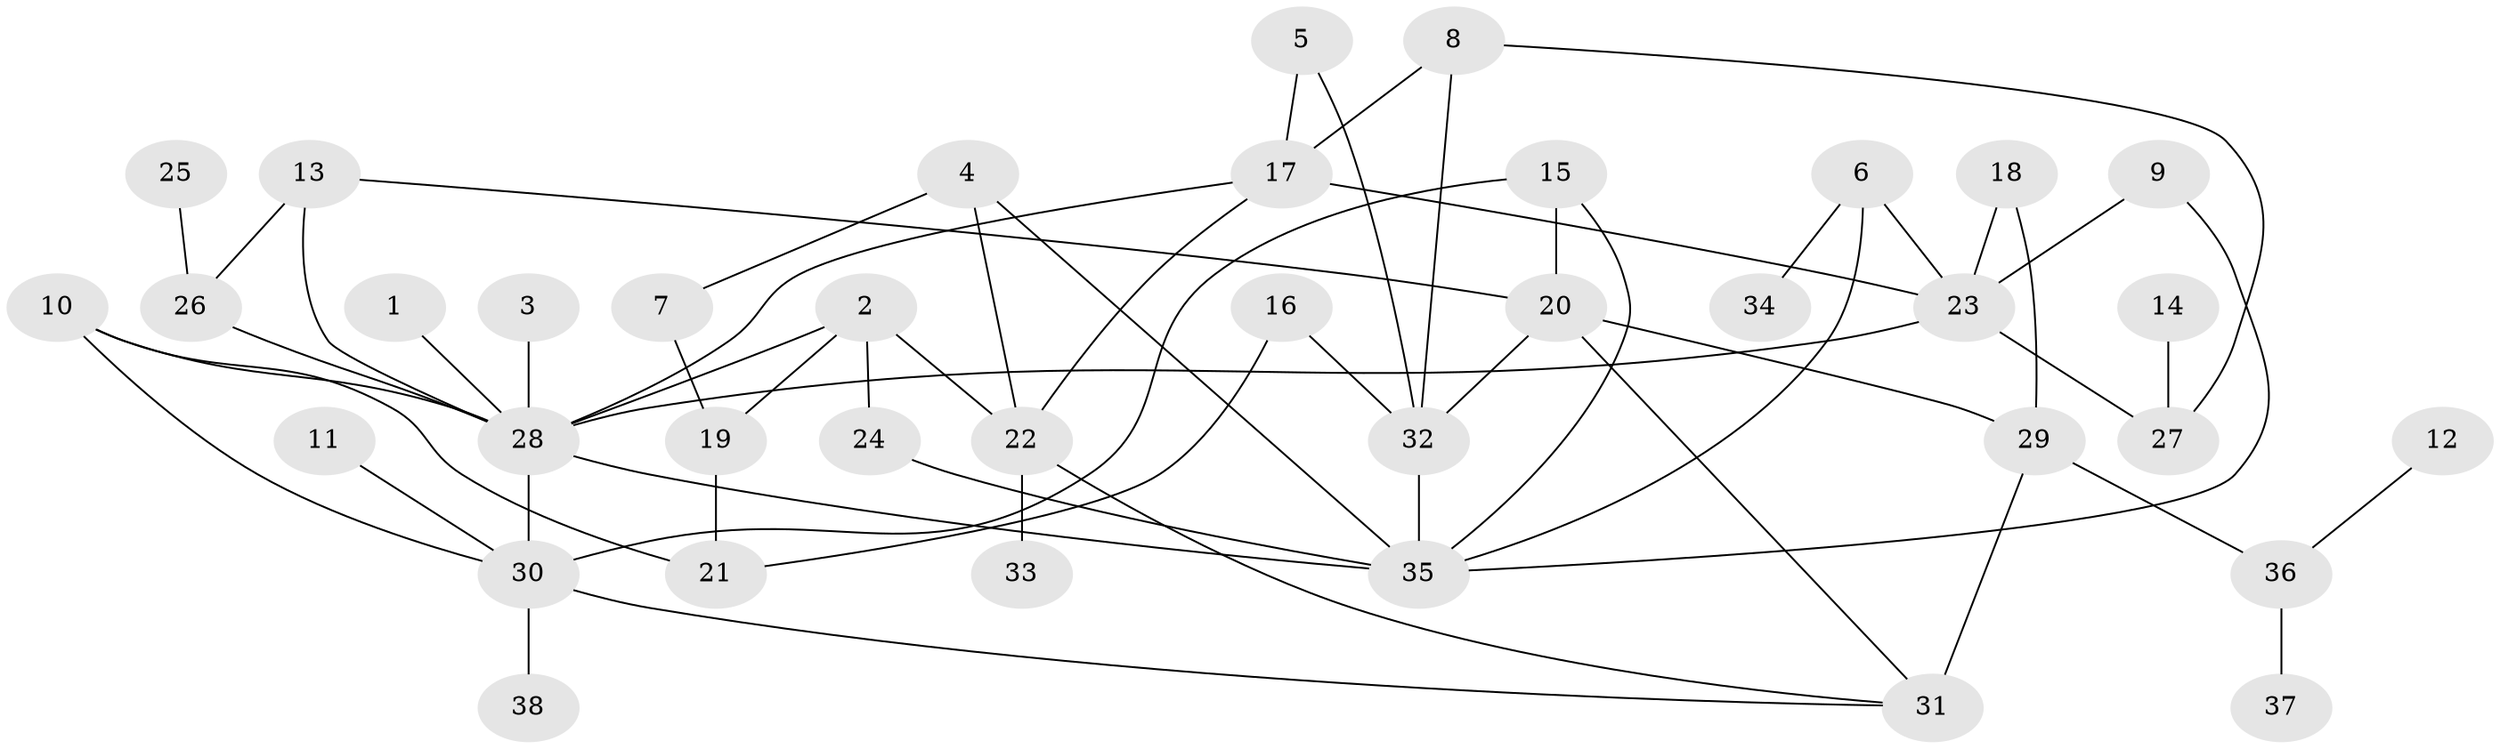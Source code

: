 // original degree distribution, {5: 0.06666666666666667, 2: 0.26666666666666666, 8: 0.013333333333333334, 1: 0.28, 4: 0.13333333333333333, 3: 0.21333333333333335, 6: 0.02666666666666667}
// Generated by graph-tools (version 1.1) at 2025/25/03/09/25 03:25:28]
// undirected, 38 vertices, 58 edges
graph export_dot {
graph [start="1"]
  node [color=gray90,style=filled];
  1;
  2;
  3;
  4;
  5;
  6;
  7;
  8;
  9;
  10;
  11;
  12;
  13;
  14;
  15;
  16;
  17;
  18;
  19;
  20;
  21;
  22;
  23;
  24;
  25;
  26;
  27;
  28;
  29;
  30;
  31;
  32;
  33;
  34;
  35;
  36;
  37;
  38;
  1 -- 28 [weight=1.0];
  2 -- 19 [weight=1.0];
  2 -- 22 [weight=1.0];
  2 -- 24 [weight=1.0];
  2 -- 28 [weight=1.0];
  3 -- 28 [weight=1.0];
  4 -- 7 [weight=1.0];
  4 -- 22 [weight=1.0];
  4 -- 35 [weight=1.0];
  5 -- 17 [weight=1.0];
  5 -- 32 [weight=1.0];
  6 -- 23 [weight=1.0];
  6 -- 34 [weight=1.0];
  6 -- 35 [weight=1.0];
  7 -- 19 [weight=1.0];
  8 -- 17 [weight=1.0];
  8 -- 27 [weight=1.0];
  8 -- 32 [weight=1.0];
  9 -- 23 [weight=1.0];
  9 -- 35 [weight=1.0];
  10 -- 21 [weight=1.0];
  10 -- 28 [weight=1.0];
  10 -- 30 [weight=1.0];
  11 -- 30 [weight=1.0];
  12 -- 36 [weight=1.0];
  13 -- 20 [weight=1.0];
  13 -- 26 [weight=1.0];
  13 -- 28 [weight=1.0];
  14 -- 27 [weight=1.0];
  15 -- 20 [weight=1.0];
  15 -- 30 [weight=1.0];
  15 -- 35 [weight=1.0];
  16 -- 21 [weight=1.0];
  16 -- 32 [weight=1.0];
  17 -- 22 [weight=1.0];
  17 -- 23 [weight=1.0];
  17 -- 28 [weight=1.0];
  18 -- 23 [weight=1.0];
  18 -- 29 [weight=1.0];
  19 -- 21 [weight=1.0];
  20 -- 29 [weight=1.0];
  20 -- 31 [weight=1.0];
  20 -- 32 [weight=1.0];
  22 -- 31 [weight=1.0];
  22 -- 33 [weight=1.0];
  23 -- 27 [weight=1.0];
  23 -- 28 [weight=1.0];
  24 -- 35 [weight=1.0];
  25 -- 26 [weight=1.0];
  26 -- 28 [weight=2.0];
  28 -- 30 [weight=1.0];
  28 -- 35 [weight=1.0];
  29 -- 31 [weight=2.0];
  29 -- 36 [weight=1.0];
  30 -- 31 [weight=1.0];
  30 -- 38 [weight=1.0];
  32 -- 35 [weight=1.0];
  36 -- 37 [weight=1.0];
}
